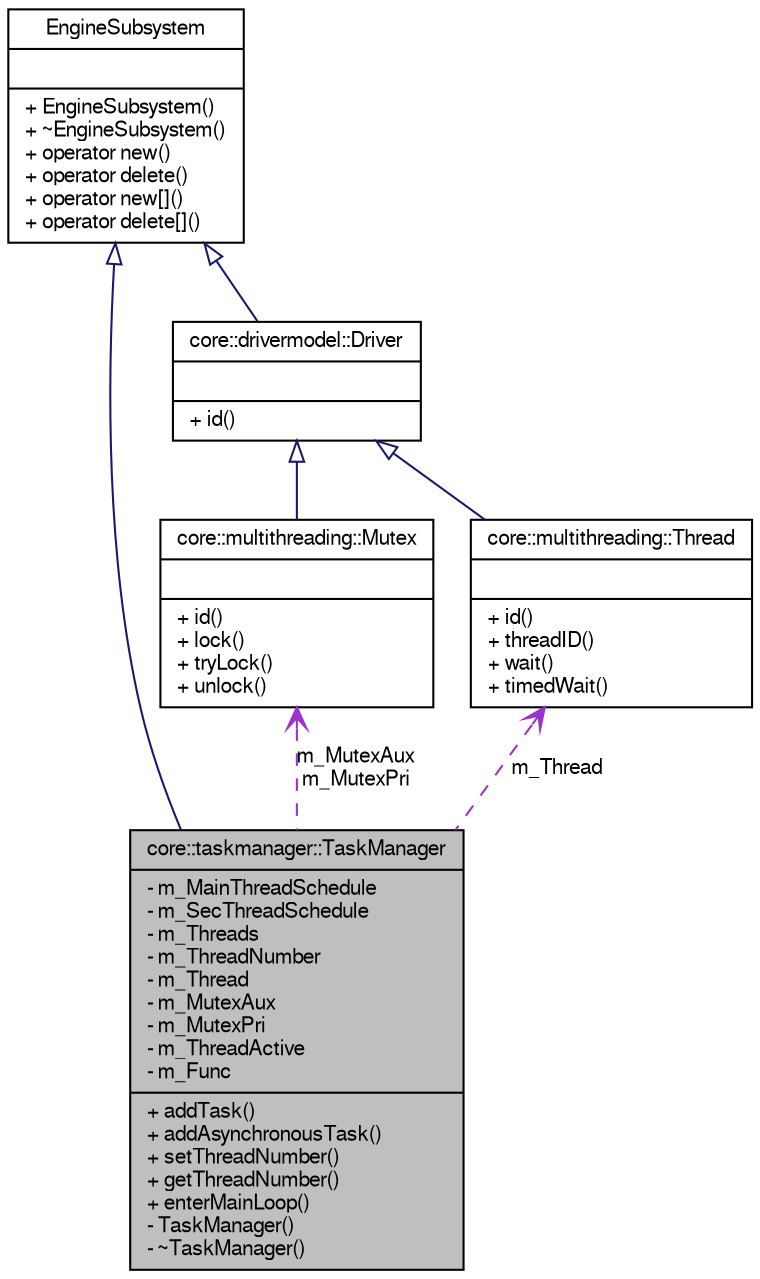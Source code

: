 digraph G
{
  edge [fontname="FreeSans",fontsize="10",labelfontname="FreeSans",labelfontsize="10"];
  node [fontname="FreeSans",fontsize="10",shape=record];
  Node1 [label="{core::taskmanager::TaskManager\n|- m_MainThreadSchedule\l- m_SecThreadSchedule\l- m_Threads\l- m_ThreadNumber\l- m_Thread\l- m_MutexAux\l- m_MutexPri\l- m_ThreadActive\l- m_Func\l|+ addTask()\l+ addAsynchronousTask()\l+ setThreadNumber()\l+ getThreadNumber()\l+ enterMainLoop()\l- TaskManager()\l- ~TaskManager()\l}",height=0.2,width=0.4,color="black", fillcolor="grey75", style="filled" fontcolor="black"];
  Node2 -> Node1 [dir=back,color="midnightblue",fontsize="10",style="solid",arrowtail="empty",fontname="FreeSans"];
  Node2 [label="{EngineSubsystem\n||+ EngineSubsystem()\l+ ~EngineSubsystem()\l+ operator new()\l+ operator delete()\l+ operator new[]()\l+ operator delete[]()\l}",height=0.2,width=0.4,color="black", fillcolor="white", style="filled",URL="$classEngineSubsystem.html",tooltip="This class corrects memory management routines for any engine class except EngineCore..."];
  Node3 -> Node1 [dir=back,color="darkorchid3",fontsize="10",style="dashed",label="m_MutexAux\nm_MutexPri",arrowtail="open",fontname="FreeSans"];
  Node3 [label="{core::multithreading::Mutex\n||+ id()\l+ lock()\l+ tryLock()\l+ unlock()\l}",height=0.2,width=0.4,color="black", fillcolor="white", style="filled",URL="$classcore_1_1multithreading_1_1Mutex.html",tooltip="This is implementation independent abstraction of mutex concept."];
  Node4 -> Node3 [dir=back,color="midnightblue",fontsize="10",style="solid",arrowtail="empty",fontname="FreeSans"];
  Node4 [label="{core::drivermodel::Driver\n||+ id()\l}",height=0.2,width=0.4,color="black", fillcolor="white", style="filled",URL="$classcore_1_1drivermodel_1_1Driver.html",tooltip="This class is a base class for all engine drivers."];
  Node2 -> Node4 [dir=back,color="midnightblue",fontsize="10",style="solid",arrowtail="empty",fontname="FreeSans"];
  Node5 -> Node1 [dir=back,color="darkorchid3",fontsize="10",style="dashed",label="m_Thread",arrowtail="open",fontname="FreeSans"];
  Node5 [label="{core::multithreading::Thread\n||+ id()\l+ threadID()\l+ wait()\l+ timedWait()\l}",height=0.2,width=0.4,color="black", fillcolor="white", style="filled",URL="$classcore_1_1multithreading_1_1Thread.html",tooltip="Platform independent abstraction of thread of execution."];
  Node4 -> Node5 [dir=back,color="midnightblue",fontsize="10",style="solid",arrowtail="empty",fontname="FreeSans"];
}
